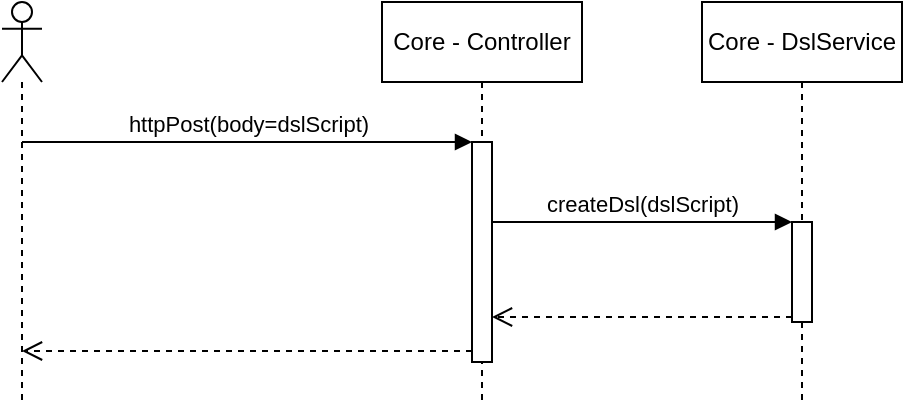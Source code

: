 <mxfile>
    <diagram id="utv_D--Is2pyvzvbY1Hj" name="Page-1">
        <mxGraphModel dx="979" dy="787" grid="1" gridSize="10" guides="1" tooltips="1" connect="1" arrows="1" fold="1" page="1" pageScale="1" pageWidth="827" pageHeight="1169" math="0" shadow="0">
            <root>
                <mxCell id="0"/>
                <mxCell id="1" parent="0"/>
                <mxCell id="3" value="Core - Controller" style="shape=umlLifeline;perimeter=lifelinePerimeter;whiteSpace=wrap;html=1;container=1;collapsible=0;recursiveResize=0;outlineConnect=0;" parent="1" vertex="1">
                    <mxGeometry x="320" y="140" width="100" height="200" as="geometry"/>
                </mxCell>
                <mxCell id="7" value="" style="html=1;points=[];perimeter=orthogonalPerimeter;" parent="3" vertex="1">
                    <mxGeometry x="45" y="70" width="10" height="110" as="geometry"/>
                </mxCell>
                <mxCell id="8" value="httpPost(body=dslScript)" style="html=1;verticalAlign=bottom;endArrow=block;entryX=0;entryY=0;" parent="1" source="Bd0fc6Pxmun-X_p79CJK-13" target="7" edge="1">
                    <mxGeometry relative="1" as="geometry">
                        <mxPoint x="109.5" y="210.0" as="sourcePoint"/>
                    </mxGeometry>
                </mxCell>
                <mxCell id="9" value="" style="html=1;verticalAlign=bottom;endArrow=open;dashed=1;endSize=8;exitX=0;exitY=0.95;" parent="1" source="7" target="Bd0fc6Pxmun-X_p79CJK-13" edge="1">
                    <mxGeometry relative="1" as="geometry">
                        <mxPoint x="109.5" y="314.5" as="targetPoint"/>
                    </mxGeometry>
                </mxCell>
                <mxCell id="10" value="Core - DslService" style="shape=umlLifeline;perimeter=lifelinePerimeter;whiteSpace=wrap;html=1;container=1;collapsible=0;recursiveResize=0;outlineConnect=0;" parent="1" vertex="1">
                    <mxGeometry x="480" y="140" width="100" height="200" as="geometry"/>
                </mxCell>
                <mxCell id="11" value="" style="html=1;points=[];perimeter=orthogonalPerimeter;" parent="10" vertex="1">
                    <mxGeometry x="45" y="110" width="10" height="50" as="geometry"/>
                </mxCell>
                <mxCell id="12" value="createDsl(dslScript)" style="html=1;verticalAlign=bottom;endArrow=block;entryX=0;entryY=0;" parent="1" source="7" target="11" edge="1">
                    <mxGeometry relative="1" as="geometry">
                        <mxPoint x="410" y="250" as="sourcePoint"/>
                    </mxGeometry>
                </mxCell>
                <mxCell id="13" value="" style="html=1;verticalAlign=bottom;endArrow=open;dashed=1;endSize=8;exitX=0;exitY=0.95;" parent="1" source="11" target="7" edge="1">
                    <mxGeometry relative="1" as="geometry">
                        <mxPoint x="440" y="298" as="targetPoint"/>
                    </mxGeometry>
                </mxCell>
                <mxCell id="Bd0fc6Pxmun-X_p79CJK-13" value="" style="shape=umlLifeline;participant=umlActor;perimeter=lifelinePerimeter;whiteSpace=wrap;html=1;container=1;collapsible=0;recursiveResize=0;verticalAlign=top;spacingTop=36;outlineConnect=0;" parent="1" vertex="1">
                    <mxGeometry x="130" y="140" width="20" height="200" as="geometry"/>
                </mxCell>
            </root>
        </mxGraphModel>
    </diagram>
    <diagram id="WNd9i1MPyn-59SSwygJw" name="Page-2">
        <mxGraphModel dx="816" dy="656" grid="1" gridSize="10" guides="1" tooltips="1" connect="1" arrows="1" fold="1" page="1" pageScale="1" pageWidth="827" pageHeight="1169" math="0" shadow="0">
            <root>
                <mxCell id="0"/>
                <mxCell id="1" parent="0"/>
                <mxCell id="G83AK0xZ_wEE0YAN_g1M-21" value="alt" style="shape=umlFrame;tabWidth=110;tabHeight=30;tabPosition=left;html=1;boundedLbl=1;labelInHeader=1;width=70;height=30;" vertex="1" parent="1">
                    <mxGeometry x="120" y="420" width="550" height="200" as="geometry"/>
                </mxCell>
                <mxCell id="G83AK0xZ_wEE0YAN_g1M-22" value="[error]" style="text" vertex="1" parent="G83AK0xZ_wEE0YAN_g1M-21">
                    <mxGeometry width="100" height="20" relative="1" as="geometry">
                        <mxPoint x="20" y="40" as="offset"/>
                    </mxGeometry>
                </mxCell>
                <mxCell id="G83AK0xZ_wEE0YAN_g1M-23" value="[success]" style="line;strokeWidth=1;dashed=1;labelPosition=center;verticalLabelPosition=bottom;align=left;verticalAlign=top;spacingLeft=20;spacingTop=15;" vertex="1" parent="G83AK0xZ_wEE0YAN_g1M-21">
                    <mxGeometry y="100" width="550" height="8" as="geometry"/>
                </mxCell>
                <mxCell id="h5IRZnUkHoU4-fTVbyJ--1" value="Core - DslService" style="shape=umlLifeline;perimeter=lifelinePerimeter;whiteSpace=wrap;html=1;container=1;collapsible=0;recursiveResize=0;outlineConnect=0;" vertex="1" parent="1">
                    <mxGeometry x="170" y="140" width="100" height="470" as="geometry"/>
                </mxCell>
                <mxCell id="h5IRZnUkHoU4-fTVbyJ--3" value="" style="html=1;points=[];perimeter=orthogonalPerimeter;" vertex="1" parent="h5IRZnUkHoU4-fTVbyJ--1">
                    <mxGeometry x="45" y="60" width="10" height="80" as="geometry"/>
                </mxCell>
                <mxCell id="h5IRZnUkHoU4-fTVbyJ--4" value="createDsl(dslScript)" style="html=1;verticalAlign=bottom;startArrow=oval;endArrow=block;startSize=8;" edge="1" parent="h5IRZnUkHoU4-fTVbyJ--1">
                    <mxGeometry relative="1" as="geometry">
                        <mxPoint x="-80" y="60" as="sourcePoint"/>
                        <mxPoint x="50" y="60" as="targetPoint"/>
                    </mxGeometry>
                </mxCell>
                <mxCell id="G83AK0xZ_wEE0YAN_g1M-10" value="" style="html=1;points=[];perimeter=orthogonalPerimeter;" vertex="1" parent="h5IRZnUkHoU4-fTVbyJ--1">
                    <mxGeometry x="50" y="170" width="10" height="40" as="geometry"/>
                </mxCell>
                <mxCell id="G83AK0xZ_wEE0YAN_g1M-24" value="" style="html=1;points=[];perimeter=orthogonalPerimeter;" vertex="1" parent="h5IRZnUkHoU4-fTVbyJ--1">
                    <mxGeometry x="45" y="300" width="10" height="70" as="geometry"/>
                </mxCell>
                <mxCell id="G83AK0xZ_wEE0YAN_g1M-28" value="" style="html=1;points=[];perimeter=orthogonalPerimeter;" vertex="1" parent="h5IRZnUkHoU4-fTVbyJ--1">
                    <mxGeometry x="45" y="400" width="10" height="60" as="geometry"/>
                </mxCell>
                <mxCell id="G83AK0xZ_wEE0YAN_g1M-1" value="DataBase" style="shape=umlLifeline;perimeter=lifelinePerimeter;whiteSpace=wrap;html=1;container=1;collapsible=0;recursiveResize=0;outlineConnect=0;" vertex="1" parent="1">
                    <mxGeometry x="520" y="130" width="100" height="510" as="geometry"/>
                </mxCell>
                <mxCell id="G83AK0xZ_wEE0YAN_g1M-6" value="" style="html=1;points=[];perimeter=orthogonalPerimeter;" vertex="1" parent="G83AK0xZ_wEE0YAN_g1M-1">
                    <mxGeometry x="45" y="80" width="10" height="25" as="geometry"/>
                </mxCell>
                <mxCell id="G83AK0xZ_wEE0YAN_g1M-32" value="" style="html=1;points=[];perimeter=orthogonalPerimeter;" vertex="1" parent="G83AK0xZ_wEE0YAN_g1M-1">
                    <mxGeometry x="45" y="430" width="10" height="20" as="geometry"/>
                </mxCell>
                <mxCell id="G83AK0xZ_wEE0YAN_g1M-35" value="" style="html=1;points=[];perimeter=orthogonalPerimeter;" vertex="1" parent="G83AK0xZ_wEE0YAN_g1M-1">
                    <mxGeometry x="45" y="340" width="10" height="20" as="geometry"/>
                </mxCell>
                <mxCell id="G83AK0xZ_wEE0YAN_g1M-36" value="" style="html=1;verticalAlign=bottom;endArrow=open;dashed=1;endSize=8;exitX=0;exitY=0.95;entryX=0.9;entryY=0.817;entryDx=0;entryDy=0;entryPerimeter=0;" edge="1" parent="G83AK0xZ_wEE0YAN_g1M-1" source="G83AK0xZ_wEE0YAN_g1M-35">
                    <mxGeometry relative="1" as="geometry">
                        <mxPoint x="-296" y="359.02" as="targetPoint"/>
                    </mxGeometry>
                </mxCell>
                <mxCell id="G83AK0xZ_wEE0YAN_g1M-4" value="" style="html=1;verticalAlign=bottom;labelBackgroundColor=none;endArrow=open;endFill=0;dashed=1;entryX=0;entryY=0.067;entryDx=0;entryDy=0;entryPerimeter=0;" edge="1" parent="1" target="G83AK0xZ_wEE0YAN_g1M-5">
                    <mxGeometry width="160" relative="1" as="geometry">
                        <mxPoint x="230" y="273" as="sourcePoint"/>
                        <mxPoint x="330" y="270" as="targetPoint"/>
                    </mxGeometry>
                </mxCell>
                <mxCell id="G83AK0xZ_wEE0YAN_g1M-9" value="&amp;lt;&amp;lt;async - create&amp;gt;&amp;gt;" style="edgeLabel;html=1;align=center;verticalAlign=middle;resizable=0;points=[];" vertex="1" connectable="0" parent="G83AK0xZ_wEE0YAN_g1M-4">
                    <mxGeometry x="0.45" relative="1" as="geometry">
                        <mxPoint x="-27" y="-10" as="offset"/>
                    </mxGeometry>
                </mxCell>
                <mxCell id="G83AK0xZ_wEE0YAN_g1M-5" value="BuilderJob" style="shape=umlLifeline;perimeter=lifelinePerimeter;whiteSpace=wrap;html=1;container=1;collapsible=0;recursiveResize=0;outlineConnect=0;" vertex="1" parent="1">
                    <mxGeometry x="360" y="250" width="100" height="360" as="geometry"/>
                </mxCell>
                <mxCell id="G83AK0xZ_wEE0YAN_g1M-15" value="" style="html=1;points=[];perimeter=orthogonalPerimeter;" vertex="1" parent="G83AK0xZ_wEE0YAN_g1M-5">
                    <mxGeometry x="44" y="130" width="10" height="30" as="geometry"/>
                </mxCell>
                <mxCell id="G83AK0xZ_wEE0YAN_g1M-16" value="buildDsl" style="edgeStyle=orthogonalEdgeStyle;html=1;align=left;spacingLeft=2;endArrow=block;rounded=0;entryX=1;entryY=0;" edge="1" target="G83AK0xZ_wEE0YAN_g1M-15" parent="G83AK0xZ_wEE0YAN_g1M-5">
                    <mxGeometry relative="1" as="geometry">
                        <mxPoint x="49" y="110" as="sourcePoint"/>
                        <Array as="points">
                            <mxPoint x="79" y="110"/>
                        </Array>
                    </mxGeometry>
                </mxCell>
                <mxCell id="G83AK0xZ_wEE0YAN_g1M-7" value="createDsl(...)" style="html=1;verticalAlign=bottom;endArrow=block;entryX=0;entryY=0;" edge="1" target="G83AK0xZ_wEE0YAN_g1M-6" parent="1" source="h5IRZnUkHoU4-fTVbyJ--1">
                    <mxGeometry relative="1" as="geometry">
                        <mxPoint x="289" y="235" as="sourcePoint"/>
                    </mxGeometry>
                </mxCell>
                <mxCell id="G83AK0xZ_wEE0YAN_g1M-8" value="id" style="html=1;verticalAlign=bottom;endArrow=open;dashed=1;endSize=8;exitX=0;exitY=0.95;" edge="1" source="G83AK0xZ_wEE0YAN_g1M-6" parent="1" target="h5IRZnUkHoU4-fTVbyJ--1">
                    <mxGeometry relative="1" as="geometry">
                        <mxPoint x="289" y="311" as="targetPoint"/>
                    </mxGeometry>
                </mxCell>
                <mxCell id="G83AK0xZ_wEE0YAN_g1M-11" value="httpGetDsl(id)" style="html=1;verticalAlign=bottom;endArrow=block;entryX=1;entryY=0;" edge="1" target="G83AK0xZ_wEE0YAN_g1M-10" parent="1" source="G83AK0xZ_wEE0YAN_g1M-5">
                    <mxGeometry relative="1" as="geometry">
                        <mxPoint x="290" y="300" as="sourcePoint"/>
                    </mxGeometry>
                </mxCell>
                <mxCell id="G83AK0xZ_wEE0YAN_g1M-12" value="dslScript" style="html=1;verticalAlign=bottom;endArrow=open;dashed=1;endSize=8;exitX=1;exitY=0.95;" edge="1" source="G83AK0xZ_wEE0YAN_g1M-10" parent="1" target="G83AK0xZ_wEE0YAN_g1M-5">
                    <mxGeometry relative="1" as="geometry">
                        <mxPoint x="290" y="357" as="targetPoint"/>
                    </mxGeometry>
                </mxCell>
                <mxCell id="G83AK0xZ_wEE0YAN_g1M-25" value="reportError(errorMessage)" style="html=1;verticalAlign=bottom;endArrow=block;entryX=1;entryY=0;" edge="1" target="G83AK0xZ_wEE0YAN_g1M-24" parent="1" source="G83AK0xZ_wEE0YAN_g1M-5">
                    <mxGeometry relative="1" as="geometry">
                        <mxPoint x="290" y="440" as="sourcePoint"/>
                    </mxGeometry>
                </mxCell>
                <mxCell id="G83AK0xZ_wEE0YAN_g1M-26" value="" style="html=1;verticalAlign=bottom;endArrow=open;dashed=1;endSize=8;exitX=1;exitY=0.95;" edge="1" source="G83AK0xZ_wEE0YAN_g1M-24" parent="1" target="G83AK0xZ_wEE0YAN_g1M-5">
                    <mxGeometry relative="1" as="geometry">
                        <mxPoint x="290" y="497" as="targetPoint"/>
                    </mxGeometry>
                </mxCell>
                <mxCell id="G83AK0xZ_wEE0YAN_g1M-30" value="" style="html=1;verticalAlign=bottom;endArrow=open;dashed=1;endSize=8;exitX=1;exitY=0.95;" edge="1" source="G83AK0xZ_wEE0YAN_g1M-28" parent="1" target="G83AK0xZ_wEE0YAN_g1M-5">
                    <mxGeometry relative="1" as="geometry">
                        <mxPoint x="290" y="597" as="targetPoint"/>
                    </mxGeometry>
                </mxCell>
                <mxCell id="G83AK0xZ_wEE0YAN_g1M-29" value="uplodJar(compiledScript)" style="html=1;verticalAlign=bottom;endArrow=block;entryX=1;entryY=0;" edge="1" target="G83AK0xZ_wEE0YAN_g1M-28" parent="1" source="G83AK0xZ_wEE0YAN_g1M-5">
                    <mxGeometry relative="1" as="geometry">
                        <mxPoint x="290" y="540" as="sourcePoint"/>
                    </mxGeometry>
                </mxCell>
                <mxCell id="G83AK0xZ_wEE0YAN_g1M-31" value="" style="html=1;verticalAlign=bottom;endArrow=open;dashed=1;endSize=8;" edge="1" parent="1">
                    <mxGeometry x="-0.143" y="-10" relative="1" as="geometry">
                        <mxPoint x="220" y="270" as="sourcePoint"/>
                        <mxPoint x="80" y="270" as="targetPoint"/>
                        <mxPoint as="offset"/>
                    </mxGeometry>
                </mxCell>
                <mxCell id="G83AK0xZ_wEE0YAN_g1M-34" value="" style="html=1;verticalAlign=bottom;endArrow=open;dashed=1;endSize=8;exitX=0;exitY=0.95;" edge="1" source="G83AK0xZ_wEE0YAN_g1M-32" parent="1">
                    <mxGeometry relative="1" as="geometry">
                        <mxPoint x="220" y="580" as="targetPoint"/>
                    </mxGeometry>
                </mxCell>
                <mxCell id="G83AK0xZ_wEE0YAN_g1M-33" value="updateDsl(compiledScript, status=&quot;ready&quot;)" style="html=1;verticalAlign=bottom;endArrow=block;entryX=0;entryY=0;" edge="1" target="G83AK0xZ_wEE0YAN_g1M-32" parent="1" source="G83AK0xZ_wEE0YAN_g1M-28">
                    <mxGeometry relative="1" as="geometry">
                        <mxPoint x="495" y="560" as="sourcePoint"/>
                    </mxGeometry>
                </mxCell>
                <mxCell id="G83AK0xZ_wEE0YAN_g1M-37" value="updateDsl(errorMessage, status=&quot;error&quot;)" style="html=1;verticalAlign=bottom;endArrow=block;entryX=0;entryY=0;" edge="1" parent="1" target="G83AK0xZ_wEE0YAN_g1M-35">
                    <mxGeometry relative="1" as="geometry">
                        <mxPoint x="220" y="470" as="sourcePoint"/>
                    </mxGeometry>
                </mxCell>
            </root>
        </mxGraphModel>
    </diagram>
    <diagram name="Copy of Page-2" id="a5JG3vgdXDS3aouaaDYc">
        <mxGraphModel dx="675" dy="543" grid="1" gridSize="10" guides="1" tooltips="1" connect="1" arrows="1" fold="1" page="1" pageScale="1" pageWidth="827" pageHeight="1169" math="0" shadow="0">
            <root>
                <mxCell id="0touS1AEJUGKjj6mapaU-0"/>
                <mxCell id="0touS1AEJUGKjj6mapaU-1" parent="0touS1AEJUGKjj6mapaU-0"/>
                <mxCell id="0touS1AEJUGKjj6mapaU-2" value="alt" style="shape=umlFrame;tabWidth=110;tabHeight=30;tabPosition=left;html=1;boundedLbl=1;labelInHeader=1;width=70;height=30;" parent="0touS1AEJUGKjj6mapaU-1" vertex="1">
                    <mxGeometry x="120" y="420" width="550" height="200" as="geometry"/>
                </mxCell>
                <mxCell id="0touS1AEJUGKjj6mapaU-3" value="[error]" style="text" parent="0touS1AEJUGKjj6mapaU-2" vertex="1">
                    <mxGeometry width="100" height="20" relative="1" as="geometry">
                        <mxPoint x="20" y="40" as="offset"/>
                    </mxGeometry>
                </mxCell>
                <mxCell id="0touS1AEJUGKjj6mapaU-4" value="[success]" style="line;strokeWidth=1;dashed=1;labelPosition=center;verticalLabelPosition=bottom;align=left;verticalAlign=top;spacingLeft=20;spacingTop=15;" parent="0touS1AEJUGKjj6mapaU-2" vertex="1">
                    <mxGeometry y="100" width="550" height="8" as="geometry"/>
                </mxCell>
                <mxCell id="0touS1AEJUGKjj6mapaU-5" value="Core - DslService" style="shape=umlLifeline;perimeter=lifelinePerimeter;whiteSpace=wrap;html=1;container=1;collapsible=0;recursiveResize=0;outlineConnect=0;" parent="0touS1AEJUGKjj6mapaU-1" vertex="1">
                    <mxGeometry x="170" y="250" width="100" height="410" as="geometry"/>
                </mxCell>
                <mxCell id="0touS1AEJUGKjj6mapaU-8" value="" style="html=1;points=[];perimeter=orthogonalPerimeter;" parent="0touS1AEJUGKjj6mapaU-5" vertex="1">
                    <mxGeometry x="45" y="60" width="10" height="40" as="geometry"/>
                </mxCell>
                <mxCell id="0touS1AEJUGKjj6mapaU-9" value="" style="html=1;points=[];perimeter=orthogonalPerimeter;" parent="0touS1AEJUGKjj6mapaU-5" vertex="1">
                    <mxGeometry x="45" y="190" width="10" height="60" as="geometry"/>
                </mxCell>
                <mxCell id="0touS1AEJUGKjj6mapaU-10" value="" style="html=1;points=[];perimeter=orthogonalPerimeter;" parent="0touS1AEJUGKjj6mapaU-5" vertex="1">
                    <mxGeometry x="45" y="290" width="10" height="60" as="geometry"/>
                </mxCell>
                <mxCell id="0touS1AEJUGKjj6mapaU-11" value="DataBase" style="shape=umlLifeline;perimeter=lifelinePerimeter;whiteSpace=wrap;html=1;container=1;collapsible=0;recursiveResize=0;outlineConnect=0;" parent="0touS1AEJUGKjj6mapaU-1" vertex="1">
                    <mxGeometry x="520" y="250" width="100" height="410" as="geometry"/>
                </mxCell>
                <mxCell id="0touS1AEJUGKjj6mapaU-13" value="" style="html=1;points=[];perimeter=orthogonalPerimeter;" parent="0touS1AEJUGKjj6mapaU-11" vertex="1">
                    <mxGeometry x="45" y="310" width="10" height="20" as="geometry"/>
                </mxCell>
                <mxCell id="0touS1AEJUGKjj6mapaU-14" value="" style="html=1;points=[];perimeter=orthogonalPerimeter;" parent="0touS1AEJUGKjj6mapaU-11" vertex="1">
                    <mxGeometry x="45" y="210" width="10" height="20" as="geometry"/>
                </mxCell>
                <mxCell id="0touS1AEJUGKjj6mapaU-18" value="BuilderJob" style="shape=umlLifeline;perimeter=lifelinePerimeter;whiteSpace=wrap;html=1;container=1;collapsible=0;recursiveResize=0;outlineConnect=0;" parent="0touS1AEJUGKjj6mapaU-1" vertex="1">
                    <mxGeometry x="360" y="250" width="100" height="390" as="geometry"/>
                </mxCell>
                <mxCell id="0touS1AEJUGKjj6mapaU-19" value="" style="html=1;points=[];perimeter=orthogonalPerimeter;" parent="0touS1AEJUGKjj6mapaU-18" vertex="1">
                    <mxGeometry x="44" y="130" width="10" height="30" as="geometry"/>
                </mxCell>
                <mxCell id="0touS1AEJUGKjj6mapaU-20" value="buildDsl" style="edgeStyle=orthogonalEdgeStyle;html=1;align=left;spacingLeft=2;endArrow=block;rounded=0;entryX=1;entryY=0;" parent="0touS1AEJUGKjj6mapaU-18" target="0touS1AEJUGKjj6mapaU-19" edge="1">
                    <mxGeometry relative="1" as="geometry">
                        <mxPoint x="49" y="110" as="sourcePoint"/>
                        <Array as="points">
                            <mxPoint x="79" y="110"/>
                        </Array>
                    </mxGeometry>
                </mxCell>
                <mxCell id="0touS1AEJUGKjj6mapaU-23" value="httpGetDsl(id)" style="html=1;verticalAlign=bottom;endArrow=block;entryX=1;entryY=0;" parent="0touS1AEJUGKjj6mapaU-1" source="0touS1AEJUGKjj6mapaU-18" target="0touS1AEJUGKjj6mapaU-8" edge="1">
                    <mxGeometry relative="1" as="geometry">
                        <mxPoint x="290" y="300" as="sourcePoint"/>
                    </mxGeometry>
                </mxCell>
                <mxCell id="0touS1AEJUGKjj6mapaU-24" value="dslScript" style="html=1;verticalAlign=bottom;endArrow=open;dashed=1;endSize=8;exitX=1;exitY=0.95;" parent="0touS1AEJUGKjj6mapaU-1" source="0touS1AEJUGKjj6mapaU-8" target="0touS1AEJUGKjj6mapaU-18" edge="1">
                    <mxGeometry relative="1" as="geometry">
                        <mxPoint x="290" y="357" as="targetPoint"/>
                    </mxGeometry>
                </mxCell>
                <mxCell id="0touS1AEJUGKjj6mapaU-25" value="reportError(errorMessage)" style="html=1;verticalAlign=bottom;endArrow=block;entryX=1;entryY=0;" parent="0touS1AEJUGKjj6mapaU-1" source="0touS1AEJUGKjj6mapaU-18" target="0touS1AEJUGKjj6mapaU-9" edge="1">
                    <mxGeometry relative="1" as="geometry">
                        <mxPoint x="290" y="440" as="sourcePoint"/>
                    </mxGeometry>
                </mxCell>
                <mxCell id="0touS1AEJUGKjj6mapaU-26" value="" style="html=1;verticalAlign=bottom;endArrow=open;dashed=1;endSize=8;exitX=1;exitY=0.95;" parent="0touS1AEJUGKjj6mapaU-1" source="0touS1AEJUGKjj6mapaU-9" target="0touS1AEJUGKjj6mapaU-18" edge="1">
                    <mxGeometry relative="1" as="geometry">
                        <mxPoint x="290" y="497" as="targetPoint"/>
                    </mxGeometry>
                </mxCell>
                <mxCell id="0touS1AEJUGKjj6mapaU-27" value="" style="html=1;verticalAlign=bottom;endArrow=open;dashed=1;endSize=8;exitX=1;exitY=0.95;" parent="0touS1AEJUGKjj6mapaU-1" source="0touS1AEJUGKjj6mapaU-10" target="0touS1AEJUGKjj6mapaU-18" edge="1">
                    <mxGeometry relative="1" as="geometry">
                        <mxPoint x="290" y="597" as="targetPoint"/>
                    </mxGeometry>
                </mxCell>
                <mxCell id="0touS1AEJUGKjj6mapaU-28" value="uplodJar(compiledScript)" style="html=1;verticalAlign=bottom;endArrow=block;entryX=1;entryY=0;" parent="0touS1AEJUGKjj6mapaU-1" source="0touS1AEJUGKjj6mapaU-18" target="0touS1AEJUGKjj6mapaU-10" edge="1">
                    <mxGeometry relative="1" as="geometry">
                        <mxPoint x="290" y="540" as="sourcePoint"/>
                    </mxGeometry>
                </mxCell>
                <mxCell id="0touS1AEJUGKjj6mapaU-30" value="" style="html=1;verticalAlign=bottom;endArrow=open;dashed=1;endSize=8;exitX=0;exitY=0.95;" parent="0touS1AEJUGKjj6mapaU-1" source="0touS1AEJUGKjj6mapaU-13" target="0touS1AEJUGKjj6mapaU-10" edge="1">
                    <mxGeometry relative="1" as="geometry">
                        <mxPoint x="260" y="580" as="targetPoint"/>
                    </mxGeometry>
                </mxCell>
                <mxCell id="0touS1AEJUGKjj6mapaU-31" value="updateDsl(compiledScript, status=&quot;ready&quot;)" style="html=1;verticalAlign=bottom;endArrow=block;entryX=0;entryY=0;" parent="0touS1AEJUGKjj6mapaU-1" source="0touS1AEJUGKjj6mapaU-10" target="0touS1AEJUGKjj6mapaU-13" edge="1">
                    <mxGeometry relative="1" as="geometry">
                        <mxPoint x="495" y="560" as="sourcePoint"/>
                    </mxGeometry>
                </mxCell>
                <mxCell id="0touS1AEJUGKjj6mapaU-32" value="updateDsl(errorMessage, status=&quot;error&quot;)" style="html=1;verticalAlign=bottom;endArrow=block;entryX=0;entryY=0;" parent="0touS1AEJUGKjj6mapaU-1" target="0touS1AEJUGKjj6mapaU-14" edge="1" source="0touS1AEJUGKjj6mapaU-9">
                    <mxGeometry relative="1" as="geometry">
                        <mxPoint x="250" y="470" as="sourcePoint"/>
                    </mxGeometry>
                </mxCell>
                <mxCell id="0touS1AEJUGKjj6mapaU-15" value="" style="html=1;verticalAlign=bottom;endArrow=open;dashed=1;endSize=8;exitX=0;exitY=0.95;" parent="0touS1AEJUGKjj6mapaU-1" source="0touS1AEJUGKjj6mapaU-14" target="0touS1AEJUGKjj6mapaU-9" edge="1">
                    <mxGeometry relative="1" as="geometry">
                        <mxPoint x="224" y="609.02" as="targetPoint"/>
                    </mxGeometry>
                </mxCell>
                <mxCell id="2a-AqLqMkyWlzdUfhncV-0" value="" style="shape=umlDestroy;" parent="0touS1AEJUGKjj6mapaU-1" vertex="1">
                    <mxGeometry x="397.5" y="630" width="25" height="20" as="geometry"/>
                </mxCell>
            </root>
        </mxGraphModel>
    </diagram>
    <diagram name="Copy of Page-2" id="wGGCoqhekfrhkk6rmXAf">
        <mxGraphModel dx="559" dy="450" grid="1" gridSize="10" guides="1" tooltips="1" connect="1" arrows="1" fold="1" page="1" pageScale="1" pageWidth="827" pageHeight="1169" math="0" shadow="0">
            <root>
                <mxCell id="_SHjirO3JfAntVt3ac7E-0"/>
                <mxCell id="_SHjirO3JfAntVt3ac7E-1" parent="_SHjirO3JfAntVt3ac7E-0"/>
                <mxCell id="_SHjirO3JfAntVt3ac7E-5" value="Core - DslService" style="shape=umlLifeline;perimeter=lifelinePerimeter;whiteSpace=wrap;html=1;container=1;collapsible=0;recursiveResize=0;outlineConnect=0;" parent="_SHjirO3JfAntVt3ac7E-1" vertex="1">
                    <mxGeometry x="170" y="140" width="100" height="180" as="geometry"/>
                </mxCell>
                <mxCell id="_SHjirO3JfAntVt3ac7E-6" value="" style="html=1;points=[];perimeter=orthogonalPerimeter;" parent="_SHjirO3JfAntVt3ac7E-5" vertex="1">
                    <mxGeometry x="45" y="60" width="10" height="90" as="geometry"/>
                </mxCell>
                <mxCell id="_SHjirO3JfAntVt3ac7E-7" value="createDsl(dslScript)" style="html=1;verticalAlign=bottom;startArrow=oval;endArrow=block;startSize=8;" parent="_SHjirO3JfAntVt3ac7E-5" edge="1">
                    <mxGeometry relative="1" as="geometry">
                        <mxPoint x="-80" y="60" as="sourcePoint"/>
                        <mxPoint x="50" y="60" as="targetPoint"/>
                    </mxGeometry>
                </mxCell>
                <mxCell id="_SHjirO3JfAntVt3ac7E-11" value="DataBase" style="shape=umlLifeline;perimeter=lifelinePerimeter;whiteSpace=wrap;html=1;container=1;collapsible=0;recursiveResize=0;outlineConnect=0;" parent="_SHjirO3JfAntVt3ac7E-1" vertex="1">
                    <mxGeometry x="490" y="130" width="100" height="190" as="geometry"/>
                </mxCell>
                <mxCell id="_SHjirO3JfAntVt3ac7E-12" value="" style="html=1;points=[];perimeter=orthogonalPerimeter;" parent="_SHjirO3JfAntVt3ac7E-11" vertex="1">
                    <mxGeometry x="45" y="80" width="10" height="25" as="geometry"/>
                </mxCell>
                <mxCell id="_SHjirO3JfAntVt3ac7E-16" value="" style="html=1;verticalAlign=bottom;labelBackgroundColor=none;endArrow=open;endFill=0;dashed=1;" parent="_SHjirO3JfAntVt3ac7E-1" source="_SHjirO3JfAntVt3ac7E-6" edge="1">
                    <mxGeometry width="160" relative="1" as="geometry">
                        <mxPoint x="230" y="273" as="sourcePoint"/>
                        <mxPoint x="350" y="270" as="targetPoint"/>
                    </mxGeometry>
                </mxCell>
                <mxCell id="_SHjirO3JfAntVt3ac7E-17" value="&amp;lt;&amp;lt;async - create&amp;gt;&amp;gt;" style="edgeLabel;html=1;align=center;verticalAlign=middle;resizable=0;points=[];" parent="_SHjirO3JfAntVt3ac7E-16" vertex="1" connectable="0">
                    <mxGeometry x="0.45" relative="1" as="geometry">
                        <mxPoint x="-27" y="-10" as="offset"/>
                    </mxGeometry>
                </mxCell>
                <mxCell id="_SHjirO3JfAntVt3ac7E-18" value="BuilderJob" style="shape=umlLifeline;perimeter=lifelinePerimeter;whiteSpace=wrap;html=1;container=1;collapsible=0;recursiveResize=0;outlineConnect=0;" parent="_SHjirO3JfAntVt3ac7E-1" vertex="1">
                    <mxGeometry x="350" y="250" width="100" height="70" as="geometry"/>
                </mxCell>
                <mxCell id="_SHjirO3JfAntVt3ac7E-21" value="createDsl(...)" style="html=1;verticalAlign=bottom;endArrow=block;entryX=0;entryY=0;exitX=1.104;exitY=0.106;exitDx=0;exitDy=0;exitPerimeter=0;" parent="_SHjirO3JfAntVt3ac7E-1" source="_SHjirO3JfAntVt3ac7E-6" target="_SHjirO3JfAntVt3ac7E-12" edge="1">
                    <mxGeometry relative="1" as="geometry">
                        <mxPoint x="240" y="210" as="sourcePoint"/>
                    </mxGeometry>
                </mxCell>
                <mxCell id="_SHjirO3JfAntVt3ac7E-22" value="id" style="html=1;verticalAlign=bottom;endArrow=open;dashed=1;endSize=8;exitX=0;exitY=0.95;" parent="_SHjirO3JfAntVt3ac7E-1" source="_SHjirO3JfAntVt3ac7E-12" target="_SHjirO3JfAntVt3ac7E-6" edge="1">
                    <mxGeometry relative="1" as="geometry">
                        <mxPoint x="250" y="234" as="targetPoint"/>
                    </mxGeometry>
                </mxCell>
                <mxCell id="_SHjirO3JfAntVt3ac7E-29" value="" style="html=1;verticalAlign=bottom;endArrow=open;dashed=1;endSize=8;" parent="_SHjirO3JfAntVt3ac7E-1" source="_SHjirO3JfAntVt3ac7E-6" edge="1">
                    <mxGeometry x="-0.143" y="-10" relative="1" as="geometry">
                        <mxPoint x="210" y="280" as="sourcePoint"/>
                        <mxPoint x="80" y="280" as="targetPoint"/>
                        <mxPoint as="offset"/>
                    </mxGeometry>
                </mxCell>
            </root>
        </mxGraphModel>
    </diagram>
</mxfile>